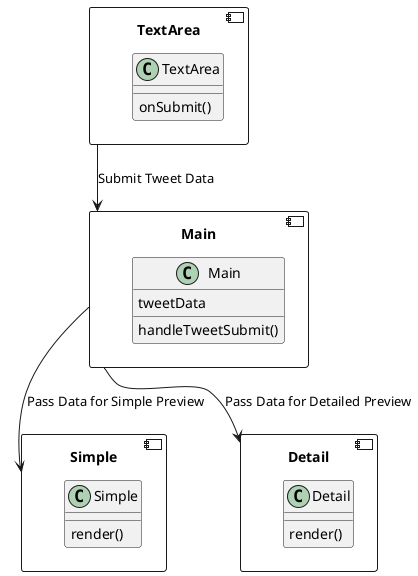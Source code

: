 @startuml
component Main {
    Main : handleTweetSubmit()
    Main : tweetData
}

component TextArea {
    TextArea : onSubmit()
}

component Simple {
    Simple : render()
}

component Detail {
    Detail : render()
}

TextArea --> Main : Submit Tweet Data
Main --> Simple : Pass Data for Simple Preview
Main --> Detail : Pass Data for Detailed Preview
@enduml
